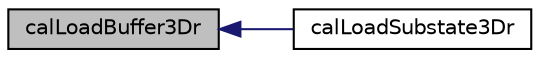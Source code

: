 digraph "calLoadBuffer3Dr"
{
  edge [fontname="Helvetica",fontsize="10",labelfontname="Helvetica",labelfontsize="10"];
  node [fontname="Helvetica",fontsize="10",shape=record];
  rankdir="LR";
  Node1 [label="calLoadBuffer3Dr",height=0.2,width=0.4,color="black", fillcolor="grey75", style="filled" fontcolor="black"];
  Node1 -> Node2 [dir="back",color="midnightblue",fontsize="10",style="solid",fontname="Helvetica"];
  Node2 [label="calLoadSubstate3Dr",height=0.2,width=0.4,color="black", fillcolor="white", style="filled",URL="$cal3_d_i_o_8h.html#a44c1086efa7e1d575a44ea5fc049316a",tooltip="Loads a real (floating point) substate from file. "];
}

